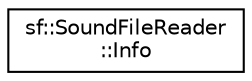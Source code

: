 digraph "Graphical Class Hierarchy"
{
  edge [fontname="Helvetica",fontsize="10",labelfontname="Helvetica",labelfontsize="10"];
  node [fontname="Helvetica",fontsize="10",shape=record];
  rankdir="LR";
  Node0 [label="sf::SoundFileReader\l::Info",height=0.2,width=0.4,color="black", fillcolor="white", style="filled",URL="$structsf_1_1_sound_file_reader_1_1_info.html",tooltip="Structure holding the audio properties of a sound file. "];
}
